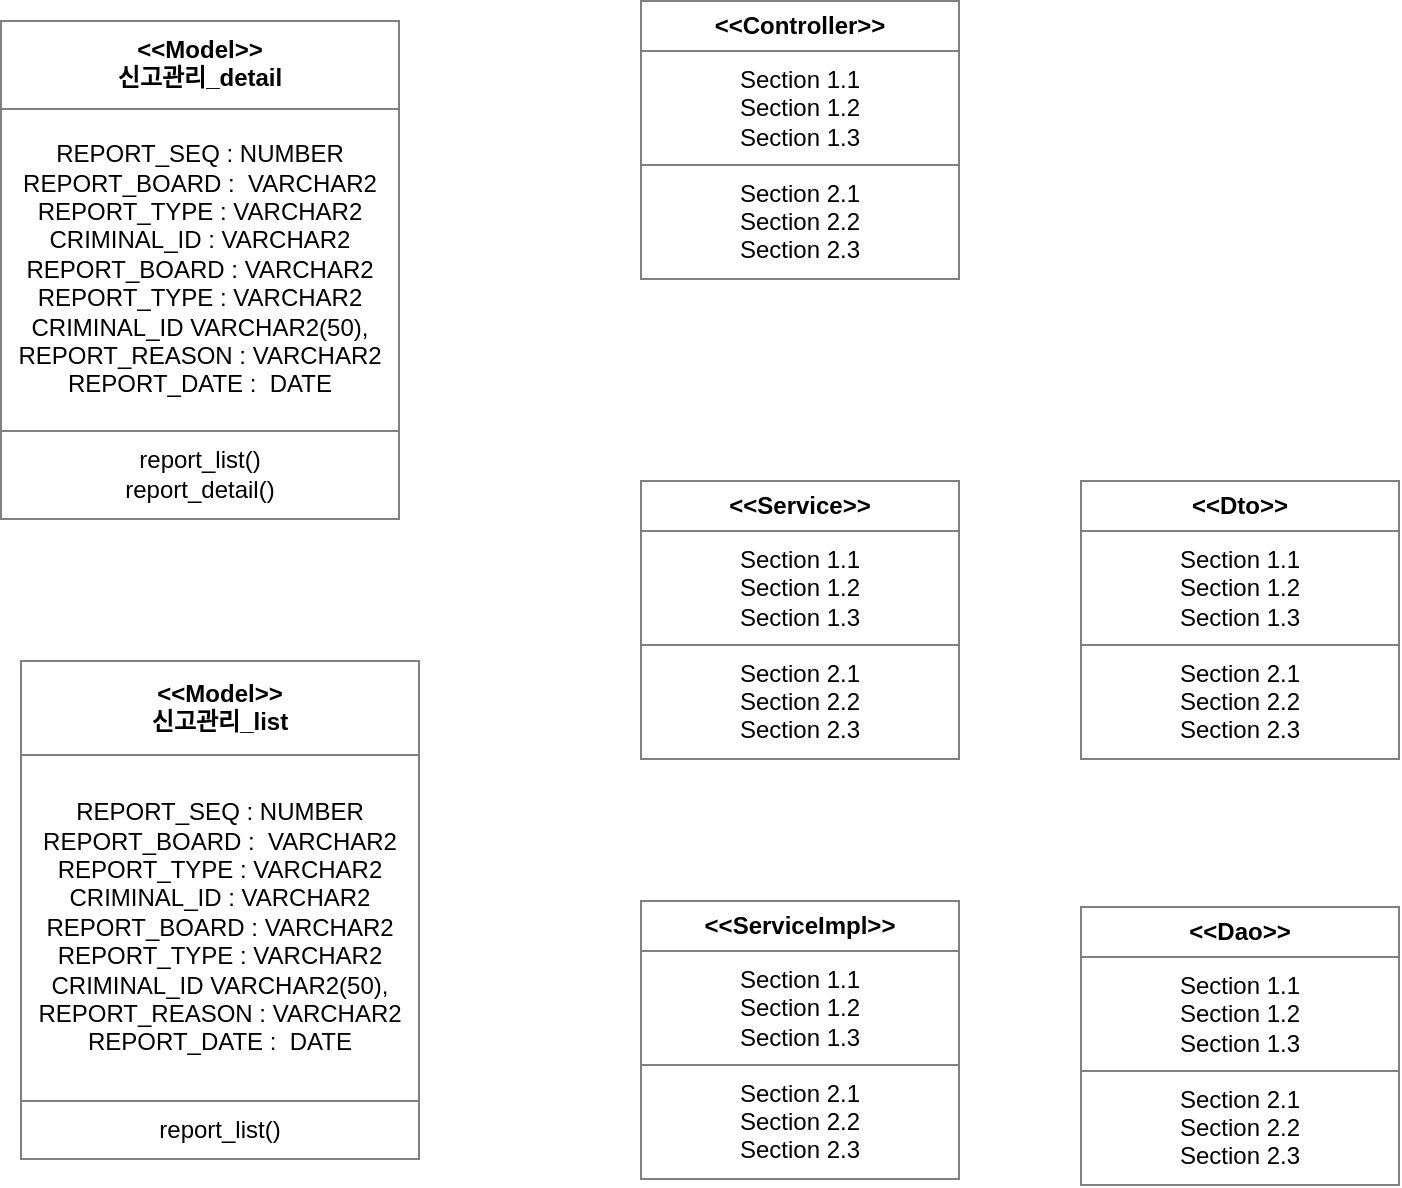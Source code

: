 <mxfile version="14.6.0" type="github"><diagram id="Dlge__o8ok7Pt5bM-hsp" name="Page-1"><mxGraphModel dx="988" dy="544" grid="1" gridSize="10" guides="1" tooltips="1" connect="1" arrows="1" fold="1" page="1" pageScale="1" pageWidth="827" pageHeight="1169" math="0" shadow="0"><root><mxCell id="0"/><mxCell id="1" parent="0"/><mxCell id="_oeBNE_1EEiK_c1OVAmI-1" value="&lt;table border=&quot;1&quot; width=&quot;100%&quot; cellpadding=&quot;4&quot; style=&quot;width: 100% ; height: 100% ; border-collapse: collapse&quot;&gt;&lt;tbody&gt;&lt;tr&gt;&lt;th align=&quot;center&quot;&gt;&lt;b&gt;&amp;lt;&amp;lt;Model&amp;gt;&amp;gt;&lt;br&gt;신고관리_detail&lt;br&gt;&lt;/b&gt;&lt;/th&gt;&lt;/tr&gt;&lt;tr&gt;&lt;td align=&quot;center&quot;&gt;REPORT_SEQ : NUMBER&lt;br&gt;REPORT_BOARD :&amp;nbsp; VARCHAR2&lt;br&gt;REPORT_TYPE : VARCHAR2&lt;br&gt;CRIMINAL_ID : VARCHAR2&lt;br&gt;REPORT_BOARD : VARCHAR2&lt;br&gt;REPORT_TYPE : VARCHAR2&lt;br&gt;CRIMINAL_ID VARCHAR2(50),&lt;br&gt;REPORT_REASON : VARCHAR2&lt;br&gt;REPORT_DATE :&amp;nbsp; DATE&lt;br&gt;&lt;/td&gt;&lt;/tr&gt;&lt;tr&gt;&lt;td align=&quot;center&quot;&gt;report_list()&lt;br&gt;report_detail()&lt;br&gt;&lt;/td&gt;&lt;/tr&gt;&lt;/tbody&gt;&lt;/table&gt;" style="text;html=1;strokeColor=none;fillColor=none;overflow=fill;" vertex="1" parent="1"><mxGeometry x="90" y="60" width="200" height="250" as="geometry"/></mxCell><mxCell id="_oeBNE_1EEiK_c1OVAmI-3" value="&lt;table border=&quot;1&quot; width=&quot;100%&quot; cellpadding=&quot;4&quot; style=&quot;width: 100% ; height: 100% ; border-collapse: collapse&quot;&gt;&lt;tbody&gt;&lt;tr&gt;&lt;th align=&quot;center&quot;&gt;&amp;lt;&amp;lt;Controller&amp;gt;&amp;gt;&lt;/th&gt;&lt;/tr&gt;&lt;tr&gt;&lt;td align=&quot;center&quot;&gt;Section 1.1&lt;br&gt;Section 1.2&lt;br&gt;Section 1.3&lt;/td&gt;&lt;/tr&gt;&lt;tr&gt;&lt;td align=&quot;center&quot;&gt;Section 2.1&lt;br&gt;Section 2.2&lt;br&gt;Section 2.3&lt;/td&gt;&lt;/tr&gt;&lt;/tbody&gt;&lt;/table&gt;" style="text;html=1;strokeColor=none;fillColor=none;overflow=fill;" vertex="1" parent="1"><mxGeometry x="410" y="50" width="160" height="140" as="geometry"/></mxCell><mxCell id="_oeBNE_1EEiK_c1OVAmI-4" value="&lt;table border=&quot;1&quot; width=&quot;100%&quot; cellpadding=&quot;4&quot; style=&quot;width: 100% ; height: 100% ; border-collapse: collapse&quot;&gt;&lt;tbody&gt;&lt;tr&gt;&lt;th align=&quot;center&quot;&gt;&amp;lt;&amp;lt;Service&amp;gt;&amp;gt;&lt;/th&gt;&lt;/tr&gt;&lt;tr&gt;&lt;td align=&quot;center&quot;&gt;Section 1.1&lt;br&gt;Section 1.2&lt;br&gt;Section 1.3&lt;/td&gt;&lt;/tr&gt;&lt;tr&gt;&lt;td align=&quot;center&quot;&gt;Section 2.1&lt;br&gt;Section 2.2&lt;br&gt;Section 2.3&lt;/td&gt;&lt;/tr&gt;&lt;/tbody&gt;&lt;/table&gt;" style="text;html=1;strokeColor=none;fillColor=none;overflow=fill;" vertex="1" parent="1"><mxGeometry x="410" y="290" width="160" height="140" as="geometry"/></mxCell><mxCell id="_oeBNE_1EEiK_c1OVAmI-5" value="&lt;table border=&quot;1&quot; width=&quot;100%&quot; cellpadding=&quot;4&quot; style=&quot;width: 100% ; height: 100% ; border-collapse: collapse&quot;&gt;&lt;tbody&gt;&lt;tr&gt;&lt;th align=&quot;center&quot;&gt;&amp;lt;&amp;lt;ServiceImpl&amp;gt;&amp;gt;&lt;/th&gt;&lt;/tr&gt;&lt;tr&gt;&lt;td align=&quot;center&quot;&gt;Section 1.1&lt;br&gt;Section 1.2&lt;br&gt;Section 1.3&lt;/td&gt;&lt;/tr&gt;&lt;tr&gt;&lt;td align=&quot;center&quot;&gt;Section 2.1&lt;br&gt;Section 2.2&lt;br&gt;Section 2.3&lt;/td&gt;&lt;/tr&gt;&lt;/tbody&gt;&lt;/table&gt;" style="text;html=1;strokeColor=none;fillColor=none;overflow=fill;" vertex="1" parent="1"><mxGeometry x="410" y="500" width="160" height="140" as="geometry"/></mxCell><mxCell id="_oeBNE_1EEiK_c1OVAmI-6" value="&lt;table border=&quot;1&quot; width=&quot;100%&quot; cellpadding=&quot;4&quot; style=&quot;width: 100% ; height: 100% ; border-collapse: collapse&quot;&gt;&lt;tbody&gt;&lt;tr&gt;&lt;th align=&quot;center&quot;&gt;&amp;lt;&amp;lt;Dao&amp;gt;&amp;gt;&lt;/th&gt;&lt;/tr&gt;&lt;tr&gt;&lt;td align=&quot;center&quot;&gt;Section 1.1&lt;br&gt;Section 1.2&lt;br&gt;Section 1.3&lt;/td&gt;&lt;/tr&gt;&lt;tr&gt;&lt;td align=&quot;center&quot;&gt;Section 2.1&lt;br&gt;Section 2.2&lt;br&gt;Section 2.3&lt;/td&gt;&lt;/tr&gt;&lt;/tbody&gt;&lt;/table&gt;" style="text;html=1;strokeColor=none;fillColor=none;overflow=fill;" vertex="1" parent="1"><mxGeometry x="630" y="503" width="160" height="140" as="geometry"/></mxCell><mxCell id="_oeBNE_1EEiK_c1OVAmI-7" value="&lt;table border=&quot;1&quot; width=&quot;100%&quot; cellpadding=&quot;4&quot; style=&quot;width: 100% ; height: 100% ; border-collapse: collapse&quot;&gt;&lt;tbody&gt;&lt;tr&gt;&lt;th align=&quot;center&quot;&gt;&amp;lt;&amp;lt;Dto&amp;gt;&amp;gt;&lt;/th&gt;&lt;/tr&gt;&lt;tr&gt;&lt;td align=&quot;center&quot;&gt;Section 1.1&lt;br&gt;Section 1.2&lt;br&gt;Section 1.3&lt;/td&gt;&lt;/tr&gt;&lt;tr&gt;&lt;td align=&quot;center&quot;&gt;Section 2.1&lt;br&gt;Section 2.2&lt;br&gt;Section 2.3&lt;/td&gt;&lt;/tr&gt;&lt;/tbody&gt;&lt;/table&gt;" style="text;html=1;strokeColor=none;fillColor=none;overflow=fill;" vertex="1" parent="1"><mxGeometry x="630" y="290" width="160" height="140" as="geometry"/></mxCell><mxCell id="_oeBNE_1EEiK_c1OVAmI-8" value="&lt;table border=&quot;1&quot; width=&quot;100%&quot; cellpadding=&quot;4&quot; style=&quot;width: 100% ; height: 100% ; border-collapse: collapse&quot;&gt;&lt;tbody&gt;&lt;tr&gt;&lt;th align=&quot;center&quot;&gt;&lt;b&gt;&amp;lt;&amp;lt;Model&amp;gt;&amp;gt;&lt;br&gt;신고관리_list&lt;br&gt;&lt;/b&gt;&lt;/th&gt;&lt;/tr&gt;&lt;tr&gt;&lt;td align=&quot;center&quot;&gt;REPORT_SEQ : NUMBER&lt;br&gt;REPORT_BOARD :&amp;nbsp; VARCHAR2&lt;br&gt;REPORT_TYPE : VARCHAR2&lt;br&gt;CRIMINAL_ID : VARCHAR2&lt;br&gt;REPORT_BOARD : VARCHAR2&lt;br&gt;REPORT_TYPE : VARCHAR2&lt;br&gt;CRIMINAL_ID VARCHAR2(50),&lt;br&gt;REPORT_REASON : VARCHAR2&lt;br&gt;REPORT_DATE :&amp;nbsp; DATE&lt;br&gt;&lt;/td&gt;&lt;/tr&gt;&lt;tr&gt;&lt;td align=&quot;center&quot;&gt;report_list()&lt;br&gt;&lt;/td&gt;&lt;/tr&gt;&lt;/tbody&gt;&lt;/table&gt;" style="text;html=1;strokeColor=none;fillColor=none;overflow=fill;" vertex="1" parent="1"><mxGeometry x="100" y="380" width="200" height="250" as="geometry"/></mxCell></root></mxGraphModel></diagram></mxfile>